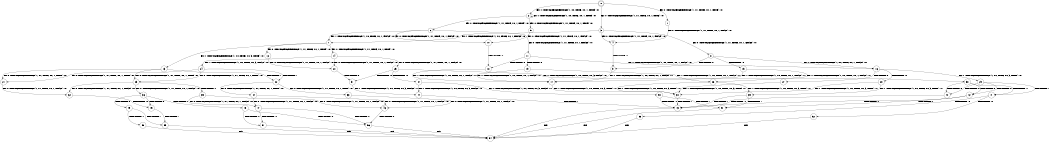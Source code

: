 digraph BCG {
size = "7, 10.5";
center = TRUE;
node [shape = circle];
0 [peripheries = 2];
0 -> 1 [label = "EX !0 !ATOMIC_EXCH_BRANCH (1, +1, TRUE, +0, 1, TRUE) !:0:"];
0 -> 2 [label = "EX !1 !ATOMIC_EXCH_BRANCH (1, +0, TRUE, +0, 1, TRUE) !:0:"];
0 -> 3 [label = "EX !0 !ATOMIC_EXCH_BRANCH (1, +1, TRUE, +0, 1, TRUE) !:0:"];
1 -> 4 [label = "EX !0 !ATOMIC_EXCH_BRANCH (1, +1, TRUE, +0, 1, FALSE) !:0:"];
2 -> 5 [label = "EX !0 !ATOMIC_EXCH_BRANCH (1, +1, TRUE, +0, 1, TRUE) !:0:"];
2 -> 6 [label = "EX !0 !ATOMIC_EXCH_BRANCH (1, +1, TRUE, +0, 1, TRUE) !:0:"];
2 -> 2 [label = "EX !1 !ATOMIC_EXCH_BRANCH (1, +0, TRUE, +0, 1, TRUE) !:0:"];
3 -> 4 [label = "EX !0 !ATOMIC_EXCH_BRANCH (1, +1, TRUE, +0, 1, FALSE) !:0:"];
3 -> 7 [label = "EX !1 !ATOMIC_EXCH_BRANCH (1, +0, TRUE, +0, 1, FALSE) !:0:"];
3 -> 8 [label = "EX !0 !ATOMIC_EXCH_BRANCH (1, +1, TRUE, +0, 1, FALSE) !:0:"];
4 -> 9 [label = "TERMINATE !0"];
5 -> 10 [label = "EX !0 !ATOMIC_EXCH_BRANCH (1, +1, TRUE, +0, 1, FALSE) !:0:"];
6 -> 10 [label = "EX !0 !ATOMIC_EXCH_BRANCH (1, +1, TRUE, +0, 1, FALSE) !:0:"];
6 -> 7 [label = "EX !1 !ATOMIC_EXCH_BRANCH (1, +0, TRUE, +0, 1, FALSE) !:0:"];
6 -> 11 [label = "EX !0 !ATOMIC_EXCH_BRANCH (1, +1, TRUE, +0, 1, FALSE) !:0:"];
7 -> 12 [label = "EX !0 !ATOMIC_EXCH_BRANCH (1, +1, TRUE, +0, 1, TRUE) !:0:"];
7 -> 13 [label = "EX !1 !ATOMIC_EXCH_BRANCH (1, +0, TRUE, +0, 3, TRUE) !:0:"];
7 -> 14 [label = "EX !0 !ATOMIC_EXCH_BRANCH (1, +1, TRUE, +0, 1, TRUE) !:0:"];
8 -> 9 [label = "TERMINATE !0"];
8 -> 15 [label = "TERMINATE !0"];
8 -> 16 [label = "EX !1 !ATOMIC_EXCH_BRANCH (1, +0, TRUE, +0, 1, FALSE) !:0:"];
9 -> 17 [label = "EX !1 !ATOMIC_EXCH_BRANCH (1, +0, TRUE, +0, 1, FALSE) !:1:"];
10 -> 18 [label = "TERMINATE !0"];
11 -> 18 [label = "TERMINATE !0"];
11 -> 19 [label = "TERMINATE !0"];
11 -> 16 [label = "EX !1 !ATOMIC_EXCH_BRANCH (1, +0, TRUE, +0, 1, FALSE) !:0:"];
12 -> 20 [label = "EX !0 !ATOMIC_EXCH_BRANCH (1, +1, TRUE, +0, 1, FALSE) !:0:"];
13 -> 21 [label = "EX !0 !ATOMIC_EXCH_BRANCH (1, +1, TRUE, +0, 1, TRUE) !:0:"];
13 -> 22 [label = "TERMINATE !1"];
13 -> 23 [label = "EX !0 !ATOMIC_EXCH_BRANCH (1, +1, TRUE, +0, 1, TRUE) !:0:"];
14 -> 20 [label = "EX !0 !ATOMIC_EXCH_BRANCH (1, +1, TRUE, +0, 1, FALSE) !:0:"];
14 -> 24 [label = "EX !1 !ATOMIC_EXCH_BRANCH (1, +0, TRUE, +0, 3, FALSE) !:0:"];
14 -> 25 [label = "EX !0 !ATOMIC_EXCH_BRANCH (1, +1, TRUE, +0, 1, FALSE) !:0:"];
15 -> 17 [label = "EX !1 !ATOMIC_EXCH_BRANCH (1, +0, TRUE, +0, 1, FALSE) !:1:"];
15 -> 26 [label = "EX !1 !ATOMIC_EXCH_BRANCH (1, +0, TRUE, +0, 1, FALSE) !:1:"];
16 -> 27 [label = "TERMINATE !0"];
16 -> 28 [label = "TERMINATE !0"];
16 -> 29 [label = "EX !1 !ATOMIC_EXCH_BRANCH (1, +0, TRUE, +0, 3, TRUE) !:0:"];
17 -> 30 [label = "EX !1 !ATOMIC_EXCH_BRANCH (1, +0, TRUE, +0, 3, TRUE) !:1:"];
18 -> 17 [label = "EX !1 !ATOMIC_EXCH_BRANCH (1, +0, TRUE, +0, 1, FALSE) !:1:"];
19 -> 17 [label = "EX !1 !ATOMIC_EXCH_BRANCH (1, +0, TRUE, +0, 1, FALSE) !:1:"];
19 -> 26 [label = "EX !1 !ATOMIC_EXCH_BRANCH (1, +0, TRUE, +0, 1, FALSE) !:1:"];
20 -> 31 [label = "TERMINATE !0"];
21 -> 32 [label = "EX !0 !ATOMIC_EXCH_BRANCH (1, +1, TRUE, +0, 1, FALSE) !:0:"];
22 -> 33 [label = "EX !0 !ATOMIC_EXCH_BRANCH (1, +1, TRUE, +0, 1, TRUE) !:0:"];
22 -> 34 [label = "EX !0 !ATOMIC_EXCH_BRANCH (1, +1, TRUE, +0, 1, TRUE) !:0:"];
23 -> 32 [label = "EX !0 !ATOMIC_EXCH_BRANCH (1, +1, TRUE, +0, 1, FALSE) !:0:"];
23 -> 35 [label = "TERMINATE !1"];
23 -> 36 [label = "EX !0 !ATOMIC_EXCH_BRANCH (1, +1, TRUE, +0, 1, FALSE) !:0:"];
24 -> 21 [label = "EX !0 !ATOMIC_EXCH_BRANCH (1, +1, TRUE, +0, 1, TRUE) !:0:"];
24 -> 22 [label = "TERMINATE !1"];
24 -> 23 [label = "EX !0 !ATOMIC_EXCH_BRANCH (1, +1, TRUE, +0, 1, TRUE) !:0:"];
25 -> 31 [label = "TERMINATE !0"];
25 -> 37 [label = "TERMINATE !0"];
25 -> 38 [label = "EX !1 !ATOMIC_EXCH_BRANCH (1, +0, TRUE, +0, 3, FALSE) !:0:"];
26 -> 30 [label = "EX !1 !ATOMIC_EXCH_BRANCH (1, +0, TRUE, +0, 3, TRUE) !:1:"];
26 -> 39 [label = "EX !1 !ATOMIC_EXCH_BRANCH (1, +0, TRUE, +0, 3, TRUE) !:1:"];
27 -> 30 [label = "EX !1 !ATOMIC_EXCH_BRANCH (1, +0, TRUE, +0, 3, TRUE) !:1:"];
28 -> 30 [label = "EX !1 !ATOMIC_EXCH_BRANCH (1, +0, TRUE, +0, 3, TRUE) !:1:"];
28 -> 39 [label = "EX !1 !ATOMIC_EXCH_BRANCH (1, +0, TRUE, +0, 3, TRUE) !:1:"];
29 -> 40 [label = "TERMINATE !0"];
29 -> 41 [label = "TERMINATE !1"];
29 -> 42 [label = "TERMINATE !0"];
30 -> 43 [label = "TERMINATE !1"];
31 -> 44 [label = "EX !1 !ATOMIC_EXCH_BRANCH (1, +0, TRUE, +0, 3, FALSE) !:1:"];
32 -> 45 [label = "TERMINATE !0"];
33 -> 46 [label = "EX !0 !ATOMIC_EXCH_BRANCH (1, +1, TRUE, +0, 1, FALSE) !:0:"];
34 -> 46 [label = "EX !0 !ATOMIC_EXCH_BRANCH (1, +1, TRUE, +0, 1, FALSE) !:0:"];
34 -> 47 [label = "EX !0 !ATOMIC_EXCH_BRANCH (1, +1, TRUE, +0, 1, FALSE) !:0:"];
35 -> 46 [label = "EX !0 !ATOMIC_EXCH_BRANCH (1, +1, TRUE, +0, 1, FALSE) !:0:"];
35 -> 47 [label = "EX !0 !ATOMIC_EXCH_BRANCH (1, +1, TRUE, +0, 1, FALSE) !:0:"];
36 -> 45 [label = "TERMINATE !0"];
36 -> 48 [label = "TERMINATE !1"];
36 -> 49 [label = "TERMINATE !0"];
37 -> 44 [label = "EX !1 !ATOMIC_EXCH_BRANCH (1, +0, TRUE, +0, 3, FALSE) !:1:"];
37 -> 50 [label = "EX !1 !ATOMIC_EXCH_BRANCH (1, +0, TRUE, +0, 3, FALSE) !:1:"];
38 -> 40 [label = "TERMINATE !0"];
38 -> 41 [label = "TERMINATE !1"];
38 -> 42 [label = "TERMINATE !0"];
39 -> 43 [label = "TERMINATE !1"];
39 -> 51 [label = "TERMINATE !1"];
40 -> 43 [label = "TERMINATE !1"];
41 -> 52 [label = "TERMINATE !0"];
41 -> 53 [label = "TERMINATE !0"];
42 -> 43 [label = "TERMINATE !1"];
42 -> 51 [label = "TERMINATE !1"];
43 -> 54 [label = "exit"];
44 -> 43 [label = "TERMINATE !1"];
45 -> 55 [label = "TERMINATE !1"];
46 -> 56 [label = "TERMINATE !0"];
47 -> 56 [label = "TERMINATE !0"];
47 -> 57 [label = "TERMINATE !0"];
48 -> 56 [label = "TERMINATE !0"];
48 -> 57 [label = "TERMINATE !0"];
49 -> 55 [label = "TERMINATE !1"];
49 -> 58 [label = "TERMINATE !1"];
50 -> 43 [label = "TERMINATE !1"];
50 -> 51 [label = "TERMINATE !1"];
51 -> 54 [label = "exit"];
52 -> 54 [label = "exit"];
53 -> 54 [label = "exit"];
55 -> 54 [label = "exit"];
56 -> 54 [label = "exit"];
57 -> 54 [label = "exit"];
58 -> 54 [label = "exit"];
}

